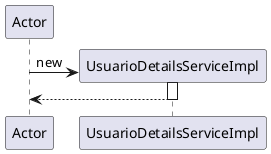 @startuml
participant Actor
create UsuarioDetailsServiceImpl
Actor -> UsuarioDetailsServiceImpl : new
activate UsuarioDetailsServiceImpl
return
@enduml